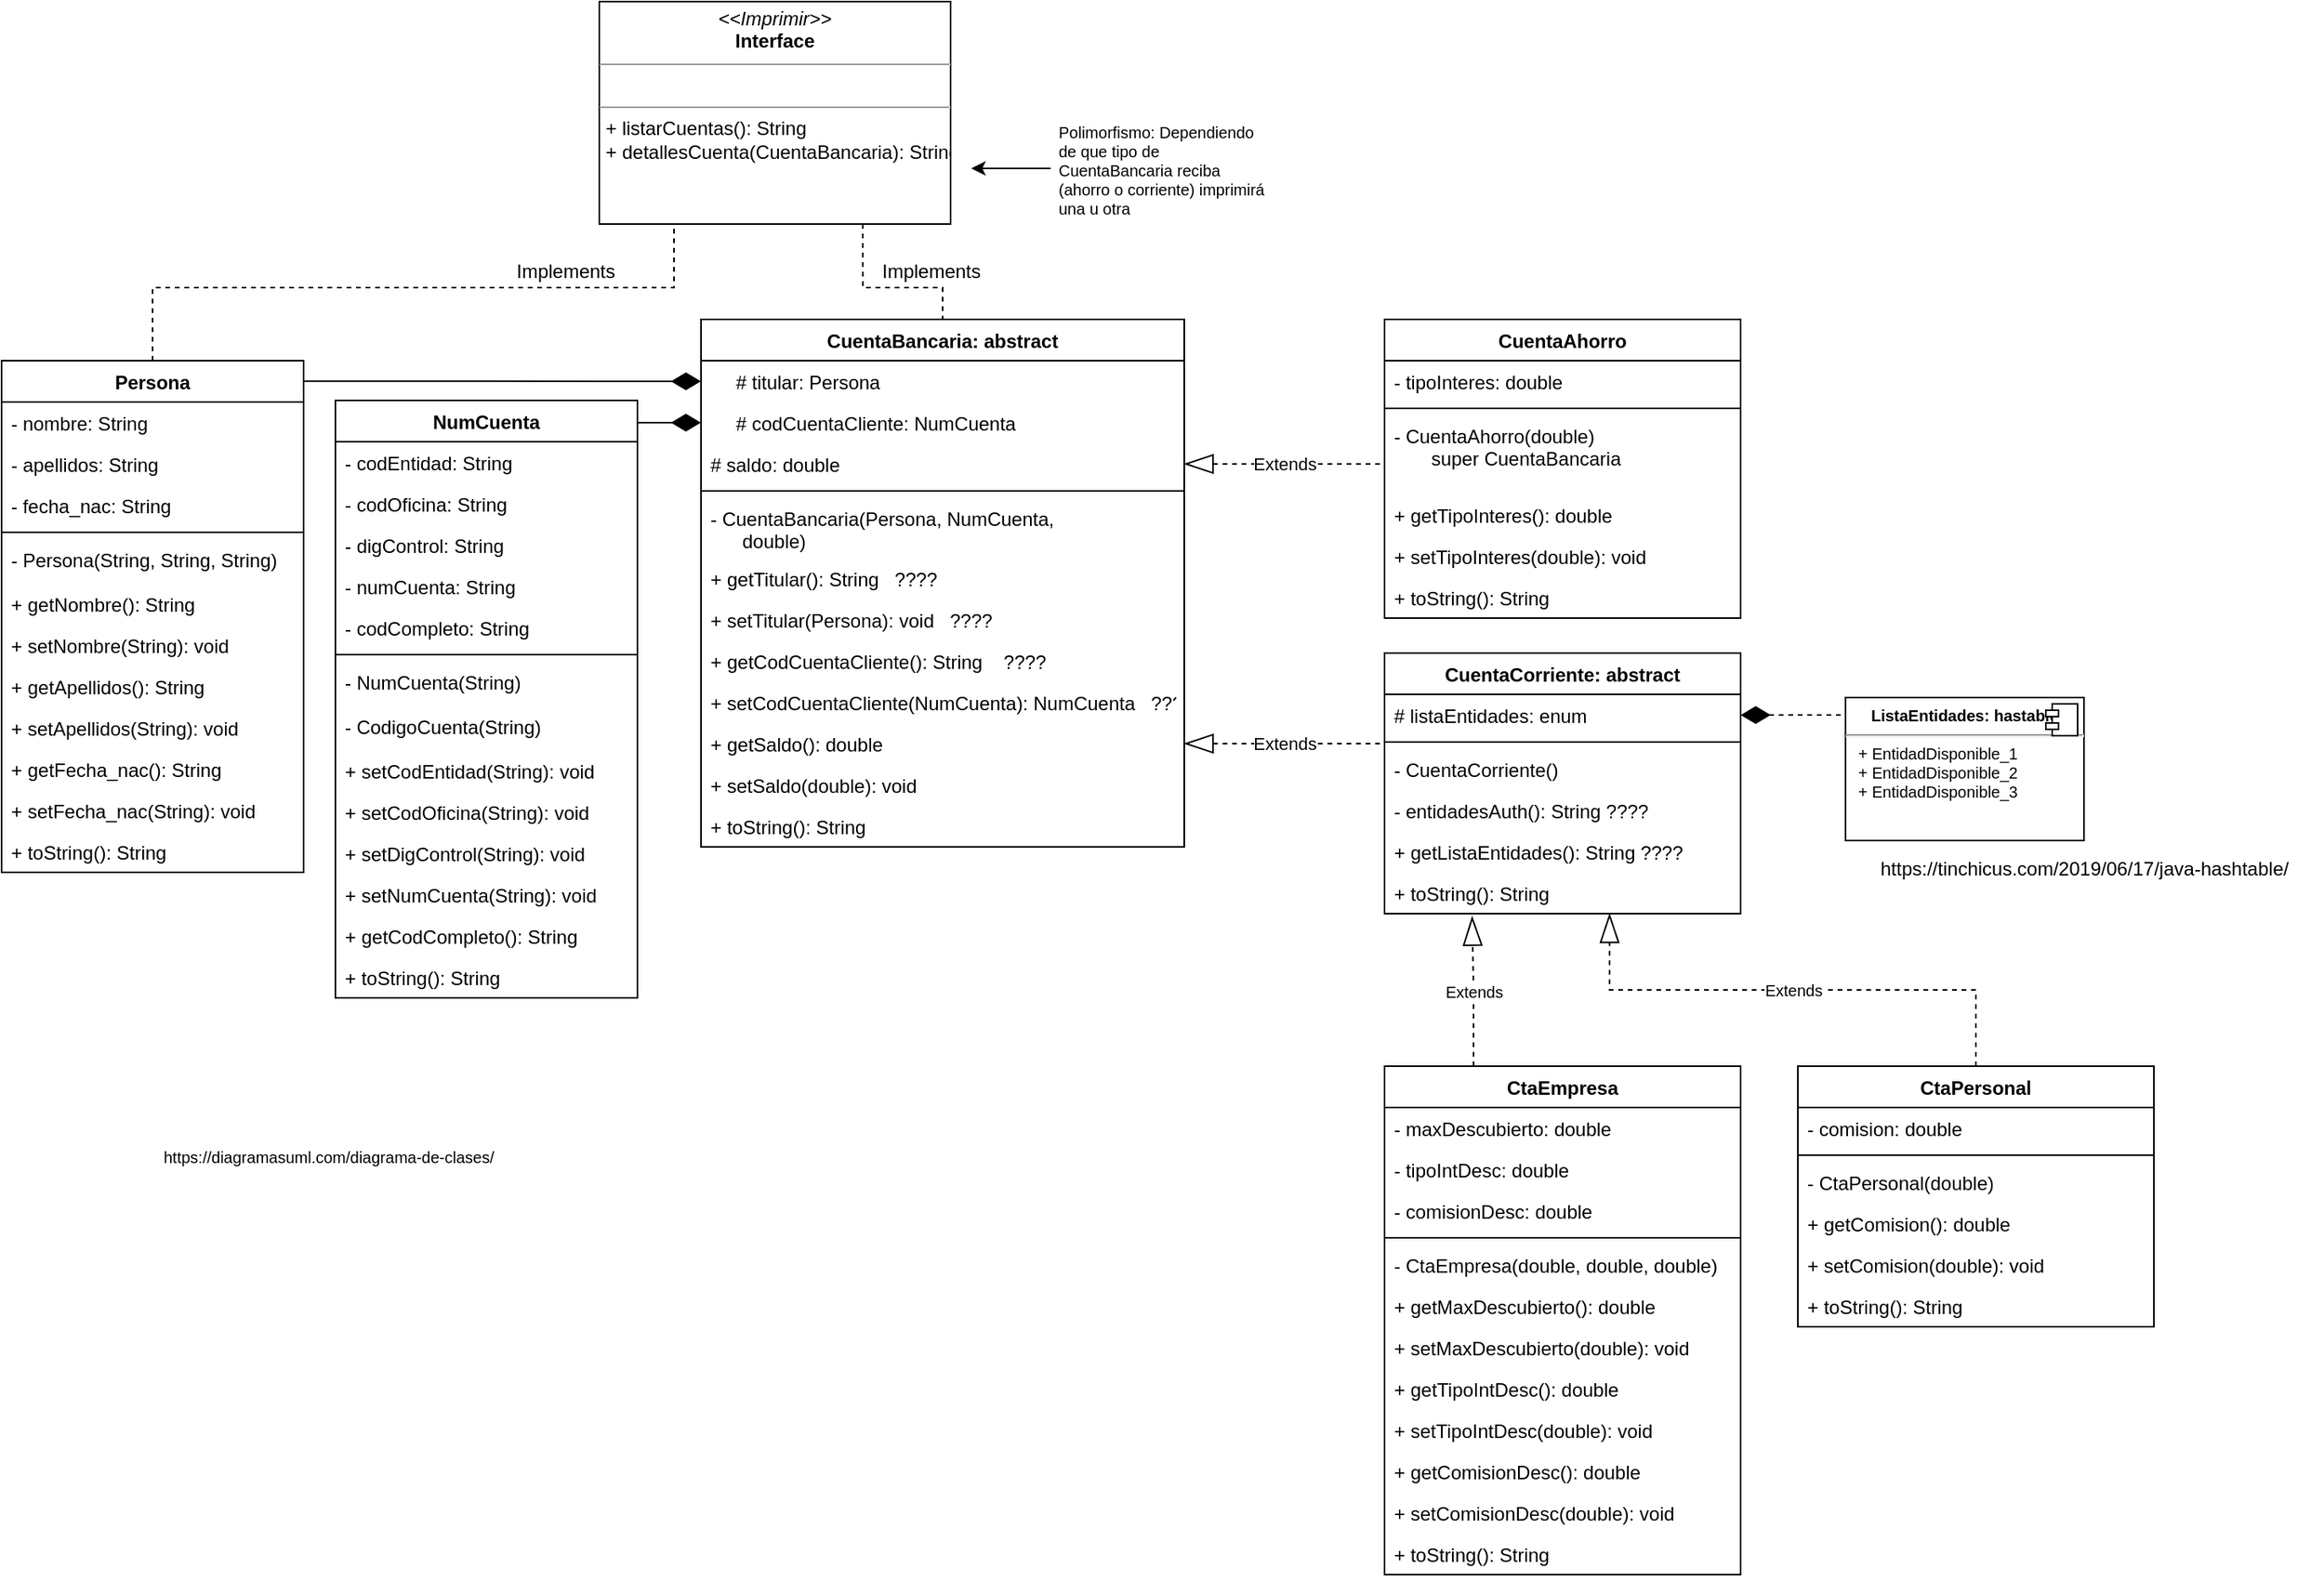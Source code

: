 <mxfile version="14.4.3" type="device"><diagram name="Page-1" id="e7e014a7-5840-1c2e-5031-d8a46d1fe8dd"><mxGraphModel dx="1673" dy="979" grid="1" gridSize="10" guides="1" tooltips="1" connect="1" arrows="1" fold="1" page="1" pageScale="1" pageWidth="1169" pageHeight="827" background="#ffffff" math="0" shadow="0"><root><mxCell id="0"/><mxCell id="1" parent="0"/><mxCell id="LSFJ8fjVTvzAKtnoxj6n-114" value="" style="edgeStyle=orthogonalEdgeStyle;orthogonalLoop=1;jettySize=auto;html=1;endArrow=diamondThin;endFill=1;endSize=16;rounded=0;exitX=0.995;exitY=0.04;exitDx=0;exitDy=0;exitPerimeter=0;" parent="1" source="LSFJ8fjVTvzAKtnoxj6n-41" target="LSFJ8fjVTvzAKtnoxj6n-102" edge="1"><mxGeometry relative="1" as="geometry"/></mxCell><mxCell id="LSFJ8fjVTvzAKtnoxj6n-211" style="edgeStyle=orthogonalEdgeStyle;orthogonalLoop=1;jettySize=auto;html=1;exitX=0.5;exitY=0;exitDx=0;exitDy=0;entryX=0.25;entryY=1;entryDx=0;entryDy=0;endArrow=none;endFill=0;endSize=10;dashed=1;rounded=0;" parent="1" source="LSFJ8fjVTvzAKtnoxj6n-41" target="LSFJ8fjVTvzAKtnoxj6n-49" edge="1"><mxGeometry relative="1" as="geometry"><Array as="points"><mxPoint x="105" y="185"/><mxPoint x="433" y="185"/><mxPoint x="433" y="145"/></Array></mxGeometry></mxCell><mxCell id="LSFJ8fjVTvzAKtnoxj6n-41" value="Persona" style="swimlane;fontStyle=1;align=center;verticalAlign=top;childLayout=stackLayout;horizontal=1;startSize=26;horizontalStack=0;resizeParent=1;resizeParentMax=0;resizeLast=0;collapsible=1;marginBottom=0;" parent="1" vertex="1"><mxGeometry x="10" y="231" width="190" height="322" as="geometry"><mxRectangle x="10" y="231" width="190" height="26" as="alternateBounds"/></mxGeometry></mxCell><mxCell id="LSFJ8fjVTvzAKtnoxj6n-42" value="- nombre: String" style="text;strokeColor=none;fillColor=none;align=left;verticalAlign=top;spacingLeft=4;spacingRight=4;overflow=hidden;rotatable=0;points=[[0,0.5],[1,0.5]];portConstraint=eastwest;" parent="LSFJ8fjVTvzAKtnoxj6n-41" vertex="1"><mxGeometry y="26" width="190" height="26" as="geometry"/></mxCell><mxCell id="LSFJ8fjVTvzAKtnoxj6n-45" value="- apellidos: String" style="text;strokeColor=none;fillColor=none;align=left;verticalAlign=top;spacingLeft=4;spacingRight=4;overflow=hidden;rotatable=0;points=[[0,0.5],[1,0.5]];portConstraint=eastwest;" parent="LSFJ8fjVTvzAKtnoxj6n-41" vertex="1"><mxGeometry y="52" width="190" height="26" as="geometry"/></mxCell><mxCell id="LSFJ8fjVTvzAKtnoxj6n-46" value="- fecha_nac: String" style="text;strokeColor=none;fillColor=none;align=left;verticalAlign=top;spacingLeft=4;spacingRight=4;overflow=hidden;rotatable=0;points=[[0,0.5],[1,0.5]];portConstraint=eastwest;" parent="LSFJ8fjVTvzAKtnoxj6n-41" vertex="1"><mxGeometry y="78" width="190" height="26" as="geometry"/></mxCell><mxCell id="LSFJ8fjVTvzAKtnoxj6n-43" value="" style="line;strokeWidth=1;fillColor=none;align=left;verticalAlign=middle;spacingTop=-1;spacingLeft=3;spacingRight=3;rotatable=0;labelPosition=right;points=[];portConstraint=eastwest;" parent="LSFJ8fjVTvzAKtnoxj6n-41" vertex="1"><mxGeometry y="104" width="190" height="8" as="geometry"/></mxCell><mxCell id="LSFJ8fjVTvzAKtnoxj6n-44" value="- Persona(String, String, String)" style="text;strokeColor=none;fillColor=none;align=left;verticalAlign=top;spacingLeft=4;spacingRight=4;overflow=hidden;rotatable=0;points=[[0,0.5],[1,0.5]];portConstraint=eastwest;" parent="LSFJ8fjVTvzAKtnoxj6n-41" vertex="1"><mxGeometry y="112" width="190" height="28" as="geometry"/></mxCell><mxCell id="LSFJ8fjVTvzAKtnoxj6n-51" value="+ getNombre(): String" style="text;strokeColor=none;fillColor=none;align=left;verticalAlign=top;spacingLeft=4;spacingRight=4;overflow=hidden;rotatable=0;points=[[0,0.5],[1,0.5]];portConstraint=eastwest;" parent="LSFJ8fjVTvzAKtnoxj6n-41" vertex="1"><mxGeometry y="140" width="190" height="26" as="geometry"/></mxCell><mxCell id="LSFJ8fjVTvzAKtnoxj6n-52" value="+ setNombre(String): void" style="text;strokeColor=none;fillColor=none;align=left;verticalAlign=top;spacingLeft=4;spacingRight=4;overflow=hidden;rotatable=0;points=[[0,0.5],[1,0.5]];portConstraint=eastwest;" parent="LSFJ8fjVTvzAKtnoxj6n-41" vertex="1"><mxGeometry y="166" width="190" height="26" as="geometry"/></mxCell><mxCell id="LSFJ8fjVTvzAKtnoxj6n-53" value="+ getApellidos(): String" style="text;strokeColor=none;fillColor=none;align=left;verticalAlign=top;spacingLeft=4;spacingRight=4;overflow=hidden;rotatable=0;points=[[0,0.5],[1,0.5]];portConstraint=eastwest;" parent="LSFJ8fjVTvzAKtnoxj6n-41" vertex="1"><mxGeometry y="192" width="190" height="26" as="geometry"/></mxCell><mxCell id="LSFJ8fjVTvzAKtnoxj6n-54" value="+ setApellidos(String): void" style="text;strokeColor=none;fillColor=none;align=left;verticalAlign=top;spacingLeft=4;spacingRight=4;overflow=hidden;rotatable=0;points=[[0,0.5],[1,0.5]];portConstraint=eastwest;" parent="LSFJ8fjVTvzAKtnoxj6n-41" vertex="1"><mxGeometry y="218" width="190" height="26" as="geometry"/></mxCell><mxCell id="LSFJ8fjVTvzAKtnoxj6n-55" value="+ getFecha_nac(): String" style="text;strokeColor=none;fillColor=none;align=left;verticalAlign=top;spacingLeft=4;spacingRight=4;overflow=hidden;rotatable=0;points=[[0,0.5],[1,0.5]];portConstraint=eastwest;" parent="LSFJ8fjVTvzAKtnoxj6n-41" vertex="1"><mxGeometry y="244" width="190" height="26" as="geometry"/></mxCell><mxCell id="LSFJ8fjVTvzAKtnoxj6n-203" value="+ setFecha_nac(String): void" style="text;strokeColor=none;fillColor=none;align=left;verticalAlign=top;spacingLeft=4;spacingRight=4;overflow=hidden;rotatable=0;points=[[0,0.5],[1,0.5]];portConstraint=eastwest;" parent="LSFJ8fjVTvzAKtnoxj6n-41" vertex="1"><mxGeometry y="270" width="190" height="26" as="geometry"/></mxCell><mxCell id="LSFJ8fjVTvzAKtnoxj6n-56" value="+ toString(): String" style="text;strokeColor=none;fillColor=none;align=left;verticalAlign=top;spacingLeft=4;spacingRight=4;overflow=hidden;rotatable=0;points=[[0,0.5],[1,0.5]];portConstraint=eastwest;" parent="LSFJ8fjVTvzAKtnoxj6n-41" vertex="1"><mxGeometry y="296" width="190" height="26" as="geometry"/></mxCell><mxCell id="LSFJ8fjVTvzAKtnoxj6n-210" value="" style="edgeStyle=orthogonalEdgeStyle;orthogonalLoop=1;jettySize=auto;html=1;endArrow=none;endFill=0;endSize=10;entryX=0.5;entryY=0;entryDx=0;entryDy=0;exitX=0.75;exitY=1;exitDx=0;exitDy=0;dashed=1;rounded=0;" parent="1" source="LSFJ8fjVTvzAKtnoxj6n-49" target="LSFJ8fjVTvzAKtnoxj6n-59" edge="1"><mxGeometry relative="1" as="geometry"><mxPoint x="610" y="195" as="targetPoint"/><Array as="points"><mxPoint x="552" y="185"/><mxPoint x="602" y="185"/></Array></mxGeometry></mxCell><mxCell id="LSFJ8fjVTvzAKtnoxj6n-49" value="&lt;p style=&quot;margin: 0px ; margin-top: 4px ; text-align: center&quot;&gt;&lt;i&gt;&amp;lt;&amp;lt;Imprimir&amp;gt;&amp;gt;&lt;/i&gt;&lt;br&gt;&lt;b&gt;Interface&lt;/b&gt;&lt;/p&gt;&lt;hr size=&quot;1&quot;&gt;&lt;p style=&quot;margin: 0px ; margin-left: 4px&quot;&gt;&lt;br&gt;&lt;/p&gt;&lt;hr size=&quot;1&quot;&gt;&lt;p style=&quot;margin: 0px ; margin-left: 4px&quot;&gt;+ listarCuentas(): String&lt;br&gt;+&amp;nbsp;&lt;span style=&quot;font-family: &amp;#34;calibri&amp;#34; , sans-serif&quot;&gt;detallesCuenta(CuentaBancaria)&lt;/span&gt;&lt;span&gt;: String&lt;/span&gt;&lt;/p&gt;" style="verticalAlign=top;align=left;overflow=fill;fontSize=12;fontFamily=Helvetica;html=1;" parent="1" vertex="1"><mxGeometry x="386" y="5" width="221" height="140" as="geometry"/></mxCell><mxCell id="LSFJ8fjVTvzAKtnoxj6n-59" value="CuentaBancaria: abstract" style="swimlane;fontStyle=1;align=center;verticalAlign=top;childLayout=stackLayout;horizontal=1;startSize=26;horizontalStack=0;resizeParent=1;resizeParentMax=0;resizeLast=0;collapsible=1;marginBottom=0;" parent="1" vertex="1"><mxGeometry x="450" y="205" width="304" height="332" as="geometry"><mxRectangle x="296" y="30" width="120" height="26" as="alternateBounds"/></mxGeometry></mxCell><mxCell id="LSFJ8fjVTvzAKtnoxj6n-102" value="# titular: Persona" style="swimlane;fontStyle=0;align=left;verticalAlign=top;childLayout=stackLayout;horizontal=1;startSize=26;horizontalStack=0;resizeParent=1;resizeParentMax=0;resizeLast=0;collapsible=1;marginBottom=0;spacingLeft=20;fillColor=none;strokeColor=none;" parent="LSFJ8fjVTvzAKtnoxj6n-59" vertex="1" collapsed="1"><mxGeometry y="26" width="304" height="26" as="geometry"><mxRectangle x="10" y="70" width="190" height="296" as="alternateBounds"/></mxGeometry></mxCell><mxCell id="LSFJ8fjVTvzAKtnoxj6n-103" value="- nombre: String" style="text;strokeColor=none;fillColor=none;align=left;verticalAlign=top;spacingLeft=4;spacingRight=4;overflow=hidden;rotatable=0;points=[[0,0.5],[1,0.5]];portConstraint=eastwest;" parent="LSFJ8fjVTvzAKtnoxj6n-102" vertex="1"><mxGeometry y="26" width="304" height="26" as="geometry"/></mxCell><mxCell id="LSFJ8fjVTvzAKtnoxj6n-104" value="- apellidos: String" style="text;strokeColor=none;fillColor=none;align=left;verticalAlign=top;spacingLeft=4;spacingRight=4;overflow=hidden;rotatable=0;points=[[0,0.5],[1,0.5]];portConstraint=eastwest;" parent="LSFJ8fjVTvzAKtnoxj6n-102" vertex="1"><mxGeometry y="52" width="304" height="26" as="geometry"/></mxCell><mxCell id="LSFJ8fjVTvzAKtnoxj6n-105" value="- fecha_nac: String" style="text;strokeColor=none;fillColor=none;align=left;verticalAlign=top;spacingLeft=4;spacingRight=4;overflow=hidden;rotatable=0;points=[[0,0.5],[1,0.5]];portConstraint=eastwest;" parent="LSFJ8fjVTvzAKtnoxj6n-102" vertex="1"><mxGeometry y="78" width="304" height="26" as="geometry"/></mxCell><mxCell id="LSFJ8fjVTvzAKtnoxj6n-106" value="" style="line;strokeWidth=1;fillColor=none;align=left;verticalAlign=middle;spacingTop=-1;spacingLeft=3;spacingRight=3;rotatable=0;labelPosition=right;points=[];portConstraint=eastwest;" parent="LSFJ8fjVTvzAKtnoxj6n-102" vertex="1"><mxGeometry y="104" width="304" height="8" as="geometry"/></mxCell><mxCell id="LSFJ8fjVTvzAKtnoxj6n-107" value="- Persona(String, String, String)" style="text;strokeColor=none;fillColor=none;align=left;verticalAlign=top;spacingLeft=4;spacingRight=4;overflow=hidden;rotatable=0;points=[[0,0.5],[1,0.5]];portConstraint=eastwest;" parent="LSFJ8fjVTvzAKtnoxj6n-102" vertex="1"><mxGeometry y="112" width="304" height="28" as="geometry"/></mxCell><mxCell id="LSFJ8fjVTvzAKtnoxj6n-108" value="+ getNombre(): String" style="text;strokeColor=none;fillColor=none;align=left;verticalAlign=top;spacingLeft=4;spacingRight=4;overflow=hidden;rotatable=0;points=[[0,0.5],[1,0.5]];portConstraint=eastwest;" parent="LSFJ8fjVTvzAKtnoxj6n-102" vertex="1"><mxGeometry y="140" width="304" height="26" as="geometry"/></mxCell><mxCell id="LSFJ8fjVTvzAKtnoxj6n-109" value="+ setNombre(String): void" style="text;strokeColor=none;fillColor=none;align=left;verticalAlign=top;spacingLeft=4;spacingRight=4;overflow=hidden;rotatable=0;points=[[0,0.5],[1,0.5]];portConstraint=eastwest;" parent="LSFJ8fjVTvzAKtnoxj6n-102" vertex="1"><mxGeometry y="166" width="304" height="26" as="geometry"/></mxCell><mxCell id="LSFJ8fjVTvzAKtnoxj6n-110" value="+ getApellidos(): String" style="text;strokeColor=none;fillColor=none;align=left;verticalAlign=top;spacingLeft=4;spacingRight=4;overflow=hidden;rotatable=0;points=[[0,0.5],[1,0.5]];portConstraint=eastwest;" parent="LSFJ8fjVTvzAKtnoxj6n-102" vertex="1"><mxGeometry y="192" width="304" height="26" as="geometry"/></mxCell><mxCell id="LSFJ8fjVTvzAKtnoxj6n-111" value="+ setApellidos(String): void" style="text;strokeColor=none;fillColor=none;align=left;verticalAlign=top;spacingLeft=4;spacingRight=4;overflow=hidden;rotatable=0;points=[[0,0.5],[1,0.5]];portConstraint=eastwest;" parent="LSFJ8fjVTvzAKtnoxj6n-102" vertex="1"><mxGeometry y="218" width="304" height="26" as="geometry"/></mxCell><mxCell id="LSFJ8fjVTvzAKtnoxj6n-112" value="+ getFecha_nac(): String" style="text;strokeColor=none;fillColor=none;align=left;verticalAlign=top;spacingLeft=4;spacingRight=4;overflow=hidden;rotatable=0;points=[[0,0.5],[1,0.5]];portConstraint=eastwest;" parent="LSFJ8fjVTvzAKtnoxj6n-102" vertex="1"><mxGeometry y="244" width="304" height="26" as="geometry"/></mxCell><mxCell id="LSFJ8fjVTvzAKtnoxj6n-113" value="+ setFecha_nac(String): void" style="text;strokeColor=none;fillColor=none;align=left;verticalAlign=top;spacingLeft=4;spacingRight=4;overflow=hidden;rotatable=0;points=[[0,0.5],[1,0.5]];portConstraint=eastwest;" parent="LSFJ8fjVTvzAKtnoxj6n-102" vertex="1"><mxGeometry y="270" width="304" height="26" as="geometry"/></mxCell><mxCell id="LSFJ8fjVTvzAKtnoxj6n-87" value="# codCuentaCliente: NumCuenta" style="swimlane;fontStyle=0;align=left;verticalAlign=top;childLayout=stackLayout;horizontal=1;startSize=26;horizontalStack=0;resizeParent=1;resizeParentMax=0;resizeLast=0;collapsible=1;marginBottom=0;spacingLeft=20;fillColor=none;strokeColor=none;" parent="LSFJ8fjVTvzAKtnoxj6n-59" vertex="1" collapsed="1"><mxGeometry y="52" width="304" height="26" as="geometry"><mxRectangle y="52" width="304" height="350" as="alternateBounds"/></mxGeometry></mxCell><mxCell id="LSFJ8fjVTvzAKtnoxj6n-88" value="- codEntidad: String" style="text;strokeColor=none;fillColor=none;align=left;verticalAlign=top;spacingLeft=4;spacingRight=4;overflow=hidden;rotatable=0;points=[[0,0.5],[1,0.5]];portConstraint=eastwest;" parent="LSFJ8fjVTvzAKtnoxj6n-87" vertex="1"><mxGeometry y="26" width="304" height="26" as="geometry"/></mxCell><mxCell id="LSFJ8fjVTvzAKtnoxj6n-89" value="- codOficina: String" style="text;strokeColor=none;fillColor=none;align=left;verticalAlign=top;spacingLeft=4;spacingRight=4;overflow=hidden;rotatable=0;points=[[0,0.5],[1,0.5]];portConstraint=eastwest;" parent="LSFJ8fjVTvzAKtnoxj6n-87" vertex="1"><mxGeometry y="52" width="304" height="26" as="geometry"/></mxCell><mxCell id="LSFJ8fjVTvzAKtnoxj6n-90" value="- digControl: String" style="text;strokeColor=none;fillColor=none;align=left;verticalAlign=top;spacingLeft=4;spacingRight=4;overflow=hidden;rotatable=0;points=[[0,0.5],[1,0.5]];portConstraint=eastwest;" parent="LSFJ8fjVTvzAKtnoxj6n-87" vertex="1"><mxGeometry y="78" width="304" height="26" as="geometry"/></mxCell><mxCell id="LSFJ8fjVTvzAKtnoxj6n-91" value="- numCuenta: String" style="text;strokeColor=none;fillColor=none;align=left;verticalAlign=top;spacingLeft=4;spacingRight=4;overflow=hidden;rotatable=0;points=[[0,0.5],[1,0.5]];portConstraint=eastwest;" parent="LSFJ8fjVTvzAKtnoxj6n-87" vertex="1"><mxGeometry y="104" width="304" height="26" as="geometry"/></mxCell><mxCell id="LSFJ8fjVTvzAKtnoxj6n-92" value="- codCompleto: String" style="text;strokeColor=none;fillColor=none;align=left;verticalAlign=top;spacingLeft=4;spacingRight=4;overflow=hidden;rotatable=0;points=[[0,0.5],[1,0.5]];portConstraint=eastwest;" parent="LSFJ8fjVTvzAKtnoxj6n-87" vertex="1"><mxGeometry y="130" width="304" height="26" as="geometry"/></mxCell><mxCell id="LSFJ8fjVTvzAKtnoxj6n-93" value="" style="line;strokeWidth=1;fillColor=none;align=left;verticalAlign=middle;spacingTop=-1;spacingLeft=3;spacingRight=3;rotatable=0;labelPosition=right;points=[];portConstraint=eastwest;" parent="LSFJ8fjVTvzAKtnoxj6n-87" vertex="1"><mxGeometry y="156" width="304" height="8" as="geometry"/></mxCell><mxCell id="LSFJ8fjVTvzAKtnoxj6n-94" value="- NumCuenta(String)" style="text;strokeColor=none;fillColor=none;align=left;verticalAlign=top;spacingLeft=4;spacingRight=4;overflow=hidden;rotatable=0;points=[[0,0.5],[1,0.5]];portConstraint=eastwest;fontStyle=0;" parent="LSFJ8fjVTvzAKtnoxj6n-87" vertex="1"><mxGeometry y="164" width="304" height="28" as="geometry"/></mxCell><mxCell id="LSFJ8fjVTvzAKtnoxj6n-95" value="- CodigoCuenta(String)" style="text;strokeColor=none;fillColor=none;align=left;verticalAlign=top;spacingLeft=4;spacingRight=4;overflow=hidden;rotatable=0;points=[[0,0.5],[1,0.5]];portConstraint=eastwest;fontStyle=0;" parent="LSFJ8fjVTvzAKtnoxj6n-87" vertex="1"><mxGeometry y="192" width="304" height="28" as="geometry"/></mxCell><mxCell id="LSFJ8fjVTvzAKtnoxj6n-96" value="+ setCodEntidad(String): void" style="text;strokeColor=none;fillColor=none;align=left;verticalAlign=top;spacingLeft=4;spacingRight=4;overflow=hidden;rotatable=0;points=[[0,0.5],[1,0.5]];portConstraint=eastwest;" parent="LSFJ8fjVTvzAKtnoxj6n-87" vertex="1"><mxGeometry y="220" width="304" height="26" as="geometry"/></mxCell><mxCell id="LSFJ8fjVTvzAKtnoxj6n-97" value="+ setCodOficina(String): void" style="text;strokeColor=none;fillColor=none;align=left;verticalAlign=top;spacingLeft=4;spacingRight=4;overflow=hidden;rotatable=0;points=[[0,0.5],[1,0.5]];portConstraint=eastwest;" parent="LSFJ8fjVTvzAKtnoxj6n-87" vertex="1"><mxGeometry y="246" width="304" height="26" as="geometry"/></mxCell><mxCell id="LSFJ8fjVTvzAKtnoxj6n-98" value="+ setDigControl(String): void" style="text;strokeColor=none;fillColor=none;align=left;verticalAlign=top;spacingLeft=4;spacingRight=4;overflow=hidden;rotatable=0;points=[[0,0.5],[1,0.5]];portConstraint=eastwest;" parent="LSFJ8fjVTvzAKtnoxj6n-87" vertex="1"><mxGeometry y="272" width="304" height="26" as="geometry"/></mxCell><mxCell id="LSFJ8fjVTvzAKtnoxj6n-99" value="+ setNumCuenta(String): void" style="text;strokeColor=none;fillColor=none;align=left;verticalAlign=top;spacingLeft=4;spacingRight=4;overflow=hidden;rotatable=0;points=[[0,0.5],[1,0.5]];portConstraint=eastwest;" parent="LSFJ8fjVTvzAKtnoxj6n-87" vertex="1"><mxGeometry y="298" width="304" height="26" as="geometry"/></mxCell><mxCell id="LSFJ8fjVTvzAKtnoxj6n-100" value="+ getcodCompleto(): String" style="text;strokeColor=none;fillColor=none;align=left;verticalAlign=top;spacingLeft=4;spacingRight=4;overflow=hidden;rotatable=0;points=[[0,0.5],[1,0.5]];portConstraint=eastwest;" parent="LSFJ8fjVTvzAKtnoxj6n-87" vertex="1"><mxGeometry y="324" width="304" height="26" as="geometry"/></mxCell><mxCell id="LSFJ8fjVTvzAKtnoxj6n-64" value="# saldo: double" style="text;strokeColor=none;fillColor=none;align=left;verticalAlign=top;spacingLeft=4;spacingRight=4;overflow=hidden;rotatable=0;points=[[0,0.5],[1,0.5]];portConstraint=eastwest;" parent="LSFJ8fjVTvzAKtnoxj6n-59" vertex="1"><mxGeometry y="78" width="304" height="26" as="geometry"/></mxCell><mxCell id="LSFJ8fjVTvzAKtnoxj6n-61" value="" style="line;strokeWidth=1;fillColor=none;align=left;verticalAlign=middle;spacingTop=-1;spacingLeft=3;spacingRight=3;rotatable=0;labelPosition=right;points=[];portConstraint=eastwest;" parent="LSFJ8fjVTvzAKtnoxj6n-59" vertex="1"><mxGeometry y="104" width="304" height="8" as="geometry"/></mxCell><mxCell id="LSFJ8fjVTvzAKtnoxj6n-62" value="- CuentaBancaria(Persona, NumCuenta,&#10;      double)" style="text;strokeColor=none;fillColor=none;align=left;verticalAlign=top;spacingLeft=4;spacingRight=4;overflow=hidden;rotatable=0;points=[[0,0.5],[1,0.5]];portConstraint=eastwest;" parent="LSFJ8fjVTvzAKtnoxj6n-59" vertex="1"><mxGeometry y="112" width="304" height="38" as="geometry"/></mxCell><mxCell id="LSFJ8fjVTvzAKtnoxj6n-66" value="+ getTitular(): String   ????" style="text;strokeColor=none;fillColor=none;align=left;verticalAlign=top;spacingLeft=4;spacingRight=4;overflow=hidden;rotatable=0;points=[[0,0.5],[1,0.5]];portConstraint=eastwest;" parent="LSFJ8fjVTvzAKtnoxj6n-59" vertex="1"><mxGeometry y="150" width="304" height="26" as="geometry"/></mxCell><mxCell id="LSFJ8fjVTvzAKtnoxj6n-67" value="+ setTitular(Persona): void   ????" style="text;strokeColor=none;fillColor=none;align=left;verticalAlign=top;spacingLeft=4;spacingRight=4;overflow=hidden;rotatable=0;points=[[0,0.5],[1,0.5]];portConstraint=eastwest;" parent="LSFJ8fjVTvzAKtnoxj6n-59" vertex="1"><mxGeometry y="176" width="304" height="26" as="geometry"/></mxCell><mxCell id="LSFJ8fjVTvzAKtnoxj6n-200" value="+ getCodCuentaCliente(): String    ????" style="text;strokeColor=none;fillColor=none;align=left;verticalAlign=top;spacingLeft=4;spacingRight=4;overflow=hidden;rotatable=0;points=[[0,0.5],[1,0.5]];portConstraint=eastwest;" parent="LSFJ8fjVTvzAKtnoxj6n-59" vertex="1"><mxGeometry y="202" width="304" height="26" as="geometry"/></mxCell><mxCell id="LSFJ8fjVTvzAKtnoxj6n-68" value="+ setCodCuentaCliente(NumCuenta): NumCuenta   ????" style="text;strokeColor=none;fillColor=none;align=left;verticalAlign=top;spacingLeft=4;spacingRight=4;overflow=hidden;rotatable=0;points=[[0,0.5],[1,0.5]];portConstraint=eastwest;" parent="LSFJ8fjVTvzAKtnoxj6n-59" vertex="1"><mxGeometry y="228" width="304" height="26" as="geometry"/></mxCell><mxCell id="LSFJ8fjVTvzAKtnoxj6n-215" value="+ getSaldo(): double" style="text;strokeColor=none;fillColor=none;align=left;verticalAlign=top;spacingLeft=4;spacingRight=4;overflow=hidden;rotatable=0;points=[[0,0.5],[1,0.5]];portConstraint=eastwest;" parent="LSFJ8fjVTvzAKtnoxj6n-59" vertex="1"><mxGeometry y="254" width="304" height="26" as="geometry"/></mxCell><mxCell id="LSFJ8fjVTvzAKtnoxj6n-216" value="+ setSaldo(double): void" style="text;strokeColor=none;fillColor=none;align=left;verticalAlign=top;spacingLeft=4;spacingRight=4;overflow=hidden;rotatable=0;points=[[0,0.5],[1,0.5]];portConstraint=eastwest;" parent="LSFJ8fjVTvzAKtnoxj6n-59" vertex="1"><mxGeometry y="280" width="304" height="26" as="geometry"/></mxCell><mxCell id="LSFJ8fjVTvzAKtnoxj6n-205" value="+ toString(): String" style="text;strokeColor=none;fillColor=none;align=left;verticalAlign=top;spacingLeft=4;spacingRight=4;overflow=hidden;rotatable=0;points=[[0,0.5],[1,0.5]];portConstraint=eastwest;" parent="LSFJ8fjVTvzAKtnoxj6n-59" vertex="1"><mxGeometry y="306" width="304" height="26" as="geometry"/></mxCell><mxCell id="LSFJ8fjVTvzAKtnoxj6n-101" value="" style="edgeStyle=orthogonalEdgeStyle;orthogonalLoop=1;jettySize=auto;html=1;endArrow=diamondThin;endFill=1;endSize=16;rounded=0;exitX=1;exitY=0.5;exitDx=0;exitDy=0;" parent="1" source="LSFJ8fjVTvzAKtnoxj6n-70" target="LSFJ8fjVTvzAKtnoxj6n-87" edge="1"><mxGeometry relative="1" as="geometry"><Array as="points"><mxPoint x="410" y="270"/></Array></mxGeometry></mxCell><mxCell id="LSFJ8fjVTvzAKtnoxj6n-70" value="NumCuenta" style="swimlane;fontStyle=1;align=center;verticalAlign=top;childLayout=stackLayout;horizontal=1;startSize=26;horizontalStack=0;resizeParent=1;resizeParentMax=0;resizeLast=0;collapsible=1;marginBottom=0;" parent="1" vertex="1"><mxGeometry x="220" y="256" width="190" height="376" as="geometry"><mxRectangle x="220" y="256" width="190" height="26" as="alternateBounds"/></mxGeometry></mxCell><mxCell id="LSFJ8fjVTvzAKtnoxj6n-71" value="- codEntidad: String" style="text;strokeColor=none;fillColor=none;align=left;verticalAlign=top;spacingLeft=4;spacingRight=4;overflow=hidden;rotatable=0;points=[[0,0.5],[1,0.5]];portConstraint=eastwest;" parent="LSFJ8fjVTvzAKtnoxj6n-70" vertex="1"><mxGeometry y="26" width="190" height="26" as="geometry"/></mxCell><mxCell id="LSFJ8fjVTvzAKtnoxj6n-72" value="- codOficina: String" style="text;strokeColor=none;fillColor=none;align=left;verticalAlign=top;spacingLeft=4;spacingRight=4;overflow=hidden;rotatable=0;points=[[0,0.5],[1,0.5]];portConstraint=eastwest;" parent="LSFJ8fjVTvzAKtnoxj6n-70" vertex="1"><mxGeometry y="52" width="190" height="26" as="geometry"/></mxCell><mxCell id="LSFJ8fjVTvzAKtnoxj6n-73" value="- digControl: String" style="text;strokeColor=none;fillColor=none;align=left;verticalAlign=top;spacingLeft=4;spacingRight=4;overflow=hidden;rotatable=0;points=[[0,0.5],[1,0.5]];portConstraint=eastwest;" parent="LSFJ8fjVTvzAKtnoxj6n-70" vertex="1"><mxGeometry y="78" width="190" height="26" as="geometry"/></mxCell><mxCell id="LSFJ8fjVTvzAKtnoxj6n-82" value="- numCuenta: String" style="text;strokeColor=none;fillColor=none;align=left;verticalAlign=top;spacingLeft=4;spacingRight=4;overflow=hidden;rotatable=0;points=[[0,0.5],[1,0.5]];portConstraint=eastwest;" parent="LSFJ8fjVTvzAKtnoxj6n-70" vertex="1"><mxGeometry y="104" width="190" height="26" as="geometry"/></mxCell><mxCell id="LSFJ8fjVTvzAKtnoxj6n-83" value="- codCompleto: String" style="text;strokeColor=none;fillColor=none;align=left;verticalAlign=top;spacingLeft=4;spacingRight=4;overflow=hidden;rotatable=0;points=[[0,0.5],[1,0.5]];portConstraint=eastwest;" parent="LSFJ8fjVTvzAKtnoxj6n-70" vertex="1"><mxGeometry y="130" width="190" height="26" as="geometry"/></mxCell><mxCell id="LSFJ8fjVTvzAKtnoxj6n-74" value="" style="line;strokeWidth=1;fillColor=none;align=left;verticalAlign=middle;spacingTop=-1;spacingLeft=3;spacingRight=3;rotatable=0;labelPosition=right;points=[];portConstraint=eastwest;" parent="LSFJ8fjVTvzAKtnoxj6n-70" vertex="1"><mxGeometry y="156" width="190" height="8" as="geometry"/></mxCell><mxCell id="LSFJ8fjVTvzAKtnoxj6n-75" value="- NumCuenta(String)" style="text;strokeColor=none;fillColor=none;align=left;verticalAlign=top;spacingLeft=4;spacingRight=4;overflow=hidden;rotatable=0;points=[[0,0.5],[1,0.5]];portConstraint=eastwest;fontStyle=0;" parent="LSFJ8fjVTvzAKtnoxj6n-70" vertex="1"><mxGeometry y="164" width="190" height="28" as="geometry"/></mxCell><mxCell id="LSFJ8fjVTvzAKtnoxj6n-84" value="- CodigoCuenta(String)" style="text;strokeColor=none;fillColor=none;align=left;verticalAlign=top;spacingLeft=4;spacingRight=4;overflow=hidden;rotatable=0;points=[[0,0.5],[1,0.5]];portConstraint=eastwest;fontStyle=0;" parent="LSFJ8fjVTvzAKtnoxj6n-70" vertex="1"><mxGeometry y="192" width="190" height="28" as="geometry"/></mxCell><mxCell id="LSFJ8fjVTvzAKtnoxj6n-77" value="+ setCodEntidad(String): void" style="text;strokeColor=none;fillColor=none;align=left;verticalAlign=top;spacingLeft=4;spacingRight=4;overflow=hidden;rotatable=0;points=[[0,0.5],[1,0.5]];portConstraint=eastwest;" parent="LSFJ8fjVTvzAKtnoxj6n-70" vertex="1"><mxGeometry y="220" width="190" height="26" as="geometry"/></mxCell><mxCell id="LSFJ8fjVTvzAKtnoxj6n-79" value="+ setCodOficina(String): void" style="text;strokeColor=none;fillColor=none;align=left;verticalAlign=top;spacingLeft=4;spacingRight=4;overflow=hidden;rotatable=0;points=[[0,0.5],[1,0.5]];portConstraint=eastwest;" parent="LSFJ8fjVTvzAKtnoxj6n-70" vertex="1"><mxGeometry y="246" width="190" height="26" as="geometry"/></mxCell><mxCell id="LSFJ8fjVTvzAKtnoxj6n-81" value="+ setDigControl(String): void" style="text;strokeColor=none;fillColor=none;align=left;verticalAlign=top;spacingLeft=4;spacingRight=4;overflow=hidden;rotatable=0;points=[[0,0.5],[1,0.5]];portConstraint=eastwest;" parent="LSFJ8fjVTvzAKtnoxj6n-70" vertex="1"><mxGeometry y="272" width="190" height="26" as="geometry"/></mxCell><mxCell id="LSFJ8fjVTvzAKtnoxj6n-85" value="+ setNumCuenta(String): void" style="text;strokeColor=none;fillColor=none;align=left;verticalAlign=top;spacingLeft=4;spacingRight=4;overflow=hidden;rotatable=0;points=[[0,0.5],[1,0.5]];portConstraint=eastwest;" parent="LSFJ8fjVTvzAKtnoxj6n-70" vertex="1"><mxGeometry y="298" width="190" height="26" as="geometry"/></mxCell><mxCell id="LSFJ8fjVTvzAKtnoxj6n-204" value="+ getCodCompleto(): String" style="text;strokeColor=none;fillColor=none;align=left;verticalAlign=top;spacingLeft=4;spacingRight=4;overflow=hidden;rotatable=0;points=[[0,0.5],[1,0.5]];portConstraint=eastwest;" parent="LSFJ8fjVTvzAKtnoxj6n-70" vertex="1"><mxGeometry y="324" width="190" height="26" as="geometry"/></mxCell><mxCell id="LSFJ8fjVTvzAKtnoxj6n-86" value="+ toString(): String" style="text;strokeColor=none;fillColor=none;align=left;verticalAlign=top;spacingLeft=4;spacingRight=4;overflow=hidden;rotatable=0;points=[[0,0.5],[1,0.5]];portConstraint=eastwest;" parent="LSFJ8fjVTvzAKtnoxj6n-70" vertex="1"><mxGeometry y="350" width="190" height="26" as="geometry"/></mxCell><mxCell id="LSFJ8fjVTvzAKtnoxj6n-130" value="CuentaCorriente: abstract" style="swimlane;fontStyle=1;align=center;verticalAlign=top;childLayout=stackLayout;horizontal=1;startSize=26;horizontalStack=0;resizeParent=1;resizeParentMax=0;resizeLast=0;collapsible=1;marginBottom=0;" parent="1" vertex="1"><mxGeometry x="880" y="415" width="224" height="164" as="geometry"><mxRectangle x="296" y="30" width="120" height="26" as="alternateBounds"/></mxGeometry></mxCell><mxCell id="LSFJ8fjVTvzAKtnoxj6n-157" value="# listaEntidades: enum" style="text;strokeColor=none;fillColor=none;align=left;verticalAlign=top;spacingLeft=4;spacingRight=4;overflow=hidden;rotatable=0;points=[[0,0.5],[1,0.5]];portConstraint=eastwest;" parent="LSFJ8fjVTvzAKtnoxj6n-130" vertex="1"><mxGeometry y="26" width="224" height="26" as="geometry"/></mxCell><mxCell id="LSFJ8fjVTvzAKtnoxj6n-159" value="" style="line;strokeWidth=1;fillColor=none;align=left;verticalAlign=middle;spacingTop=-1;spacingLeft=3;spacingRight=3;rotatable=0;labelPosition=right;points=[];portConstraint=eastwest;" parent="LSFJ8fjVTvzAKtnoxj6n-130" vertex="1"><mxGeometry y="52" width="224" height="8" as="geometry"/></mxCell><mxCell id="LSFJ8fjVTvzAKtnoxj6n-160" value="- CuentaCorriente()" style="text;strokeColor=none;fillColor=none;align=left;verticalAlign=top;spacingLeft=4;spacingRight=4;overflow=hidden;rotatable=0;points=[[0,0.5],[1,0.5]];portConstraint=eastwest;" parent="LSFJ8fjVTvzAKtnoxj6n-130" vertex="1"><mxGeometry y="60" width="224" height="26" as="geometry"/></mxCell><mxCell id="5mXOfK6ntlxuflU6w2wo-58" value="- entidadesAuth(): String ????" style="text;strokeColor=none;fillColor=none;align=left;verticalAlign=top;spacingLeft=4;spacingRight=4;overflow=hidden;rotatable=0;points=[[0,0.5],[1,0.5]];portConstraint=eastwest;fontSize=12;" vertex="1" parent="LSFJ8fjVTvzAKtnoxj6n-130"><mxGeometry y="86" width="224" height="26" as="geometry"/></mxCell><mxCell id="5mXOfK6ntlxuflU6w2wo-49" value="+ getListaEntidades(): String ????" style="text;strokeColor=none;fillColor=none;align=left;verticalAlign=top;spacingLeft=4;spacingRight=4;overflow=hidden;rotatable=0;points=[[0,0.5],[1,0.5]];portConstraint=eastwest;" vertex="1" parent="LSFJ8fjVTvzAKtnoxj6n-130"><mxGeometry y="112" width="224" height="26" as="geometry"/></mxCell><mxCell id="LSFJ8fjVTvzAKtnoxj6n-161" value="+ toString(): String" style="text;strokeColor=none;fillColor=none;align=left;verticalAlign=top;spacingLeft=4;spacingRight=4;overflow=hidden;rotatable=0;points=[[0,0.5],[1,0.5]];portConstraint=eastwest;" parent="LSFJ8fjVTvzAKtnoxj6n-130" vertex="1"><mxGeometry y="138" width="224" height="26" as="geometry"/></mxCell><mxCell id="LSFJ8fjVTvzAKtnoxj6n-165" value="CuentaAhorro" style="swimlane;fontStyle=1;align=center;verticalAlign=top;childLayout=stackLayout;horizontal=1;startSize=26;horizontalStack=0;resizeParent=1;resizeParentMax=0;resizeLast=0;collapsible=1;marginBottom=0;" parent="1" vertex="1"><mxGeometry x="880" y="205" width="224" height="188" as="geometry"><mxRectangle x="296" y="30" width="120" height="26" as="alternateBounds"/></mxGeometry></mxCell><mxCell id="LSFJ8fjVTvzAKtnoxj6n-192" value="- tipoInteres: double" style="text;strokeColor=none;fillColor=none;align=left;verticalAlign=top;spacingLeft=4;spacingRight=4;overflow=hidden;rotatable=0;points=[[0,0.5],[1,0.5]];portConstraint=eastwest;" parent="LSFJ8fjVTvzAKtnoxj6n-165" vertex="1"><mxGeometry y="26" width="224" height="26" as="geometry"/></mxCell><mxCell id="LSFJ8fjVTvzAKtnoxj6n-194" value="" style="line;strokeWidth=1;fillColor=none;align=left;verticalAlign=middle;spacingTop=-1;spacingLeft=3;spacingRight=3;rotatable=0;labelPosition=right;points=[];portConstraint=eastwest;" parent="LSFJ8fjVTvzAKtnoxj6n-165" vertex="1"><mxGeometry y="52" width="224" height="8" as="geometry"/></mxCell><mxCell id="LSFJ8fjVTvzAKtnoxj6n-195" value="- CuentaAhorro(double)&#10;       super CuentaBancaria" style="text;strokeColor=none;fillColor=none;align=left;verticalAlign=top;spacingLeft=4;spacingRight=4;overflow=hidden;rotatable=0;points=[[0,0.5],[1,0.5]];portConstraint=eastwest;" parent="LSFJ8fjVTvzAKtnoxj6n-165" vertex="1"><mxGeometry y="60" width="224" height="50" as="geometry"/></mxCell><mxCell id="LSFJ8fjVTvzAKtnoxj6n-202" value="+ getTipoInteres(): double" style="text;strokeColor=none;fillColor=none;align=left;verticalAlign=top;spacingLeft=4;spacingRight=4;overflow=hidden;rotatable=0;points=[[0,0.5],[1,0.5]];portConstraint=eastwest;" parent="LSFJ8fjVTvzAKtnoxj6n-165" vertex="1"><mxGeometry y="110" width="224" height="26" as="geometry"/></mxCell><mxCell id="LSFJ8fjVTvzAKtnoxj6n-196" value="+ setTipoInteres(double): void" style="text;strokeColor=none;fillColor=none;align=left;verticalAlign=top;spacingLeft=4;spacingRight=4;overflow=hidden;rotatable=0;points=[[0,0.5],[1,0.5]];portConstraint=eastwest;" parent="LSFJ8fjVTvzAKtnoxj6n-165" vertex="1"><mxGeometry y="136" width="224" height="26" as="geometry"/></mxCell><mxCell id="5mXOfK6ntlxuflU6w2wo-50" value="+ toString(): String" style="text;strokeColor=none;fillColor=none;align=left;verticalAlign=top;spacingLeft=4;spacingRight=4;overflow=hidden;rotatable=0;points=[[0,0.5],[1,0.5]];portConstraint=eastwest;" vertex="1" parent="LSFJ8fjVTvzAKtnoxj6n-165"><mxGeometry y="162" width="224" height="26" as="geometry"/></mxCell><mxCell id="LSFJ8fjVTvzAKtnoxj6n-212" value="Implements" style="text;html=1;strokeColor=none;fillColor=none;align=center;verticalAlign=middle;whiteSpace=wrap;" parent="1" vertex="1"><mxGeometry x="330" y="165" width="70" height="20" as="geometry"/></mxCell><mxCell id="LSFJ8fjVTvzAKtnoxj6n-213" value="Implements" style="text;html=1;strokeColor=none;fillColor=none;align=center;verticalAlign=middle;whiteSpace=wrap;" parent="1" vertex="1"><mxGeometry x="560" y="165" width="70" height="20" as="geometry"/></mxCell><mxCell id="LSFJ8fjVTvzAKtnoxj6n-217" value="Extends" style="endArrow=none;endSize=16;endFill=0;html=1;strokeColor=#000000;strokeWidth=1;fontColor=#000000;rounded=0;edgeStyle=elbowEdgeStyle;elbow=vertical;exitX=1;exitY=0.5;exitDx=0;exitDy=0;startArrow=blockThin;startFill=0;startSize=16;dashed=1;" parent="1" source="LSFJ8fjVTvzAKtnoxj6n-215" edge="1"><mxGeometry width="160" relative="1" as="geometry"><mxPoint x="650" y="555" as="sourcePoint"/><mxPoint x="880" y="472" as="targetPoint"/><Array as="points"><mxPoint x="850" y="472"/><mxPoint x="820" y="455"/><mxPoint x="840" y="443"/><mxPoint x="710" y="595"/></Array></mxGeometry></mxCell><mxCell id="LSFJ8fjVTvzAKtnoxj6n-218" value="Extends" style="endArrow=none;endSize=16;endFill=0;html=1;strokeColor=#000000;strokeWidth=1;fontColor=#000000;rounded=0;edgeStyle=elbowEdgeStyle;elbow=vertical;exitX=1;exitY=0.5;exitDx=0;exitDy=0;startArrow=blockThin;startFill=0;startSize=16;dashed=1;" parent="1" source="LSFJ8fjVTvzAKtnoxj6n-64" edge="1"><mxGeometry width="160" relative="1" as="geometry"><mxPoint x="609.996" y="549.496" as="sourcePoint"/><mxPoint x="880" y="296" as="targetPoint"/><Array as="points"><mxPoint x="860" y="296"/><mxPoint x="840" y="290"/></Array></mxGeometry></mxCell><mxCell id="5mXOfK6ntlxuflU6w2wo-3" value="" style="endArrow=classic;html=1;exitX=0;exitY=0.5;exitDx=0;exitDy=0;" edge="1" parent="1"><mxGeometry width="50" height="50" relative="1" as="geometry"><mxPoint x="670" y="110" as="sourcePoint"/><mxPoint x="620" y="110" as="targetPoint"/></mxGeometry></mxCell><mxCell id="5mXOfK6ntlxuflU6w2wo-4" value="&lt;h1 style=&quot;font-size: 10px&quot;&gt;&lt;span style=&quot;font-size: 10px ; font-weight: normal&quot;&gt;Polimorfismo: Dependiendo de que tipo de CuentaBancaria reciba (ahorro o corriente) imprimirá una u otra&lt;/span&gt;&lt;br style=&quot;font-size: 10px&quot;&gt;&lt;/h1&gt;" style="text;html=1;strokeColor=none;fillColor=none;spacing=5;spacingTop=-20;whiteSpace=wrap;overflow=hidden;rounded=0;fontSize=10;" vertex="1" parent="1"><mxGeometry x="670" y="85" width="140" height="60" as="geometry"/></mxCell><mxCell id="5mXOfK6ntlxuflU6w2wo-5" value="CtaPersonal" style="swimlane;fontStyle=1;align=center;verticalAlign=top;childLayout=stackLayout;horizontal=1;startSize=26;horizontalStack=0;resizeParent=1;resizeParentMax=0;resizeLast=0;collapsible=1;marginBottom=0;" vertex="1" parent="1"><mxGeometry x="1140" y="675" width="224" height="164" as="geometry"><mxRectangle x="296" y="30" width="120" height="26" as="alternateBounds"/></mxGeometry></mxCell><mxCell id="5mXOfK6ntlxuflU6w2wo-6" value="- comision: double" style="text;strokeColor=none;fillColor=none;align=left;verticalAlign=top;spacingLeft=4;spacingRight=4;overflow=hidden;rotatable=0;points=[[0,0.5],[1,0.5]];portConstraint=eastwest;" vertex="1" parent="5mXOfK6ntlxuflU6w2wo-5"><mxGeometry y="26" width="224" height="26" as="geometry"/></mxCell><mxCell id="5mXOfK6ntlxuflU6w2wo-8" value="" style="line;strokeWidth=1;fillColor=none;align=left;verticalAlign=middle;spacingTop=-1;spacingLeft=3;spacingRight=3;rotatable=0;labelPosition=right;points=[];portConstraint=eastwest;" vertex="1" parent="5mXOfK6ntlxuflU6w2wo-5"><mxGeometry y="52" width="224" height="8" as="geometry"/></mxCell><mxCell id="5mXOfK6ntlxuflU6w2wo-9" value="- CtaPersonal(double)" style="text;strokeColor=none;fillColor=none;align=left;verticalAlign=top;spacingLeft=4;spacingRight=4;overflow=hidden;rotatable=0;points=[[0,0.5],[1,0.5]];portConstraint=eastwest;" vertex="1" parent="5mXOfK6ntlxuflU6w2wo-5"><mxGeometry y="60" width="224" height="26" as="geometry"/></mxCell><mxCell id="5mXOfK6ntlxuflU6w2wo-10" value="+ getComision(): double" style="text;strokeColor=none;fillColor=none;align=left;verticalAlign=top;spacingLeft=4;spacingRight=4;overflow=hidden;rotatable=0;points=[[0,0.5],[1,0.5]];portConstraint=eastwest;" vertex="1" parent="5mXOfK6ntlxuflU6w2wo-5"><mxGeometry y="86" width="224" height="26" as="geometry"/></mxCell><mxCell id="5mXOfK6ntlxuflU6w2wo-11" value="+ setComision(double): void" style="text;strokeColor=none;fillColor=none;align=left;verticalAlign=top;spacingLeft=4;spacingRight=4;overflow=hidden;rotatable=0;points=[[0,0.5],[1,0.5]];portConstraint=eastwest;" vertex="1" parent="5mXOfK6ntlxuflU6w2wo-5"><mxGeometry y="112" width="224" height="26" as="geometry"/></mxCell><mxCell id="5mXOfK6ntlxuflU6w2wo-12" value="+ toString(): String" style="text;strokeColor=none;fillColor=none;align=left;verticalAlign=top;spacingLeft=4;spacingRight=4;overflow=hidden;rotatable=0;points=[[0,0.5],[1,0.5]];portConstraint=eastwest;" vertex="1" parent="5mXOfK6ntlxuflU6w2wo-5"><mxGeometry y="138" width="224" height="26" as="geometry"/></mxCell><mxCell id="5mXOfK6ntlxuflU6w2wo-14" value="CtaEmpresa" style="swimlane;fontStyle=1;align=center;verticalAlign=top;childLayout=stackLayout;horizontal=1;startSize=26;horizontalStack=0;resizeParent=1;resizeParentMax=0;resizeLast=0;collapsible=1;marginBottom=0;" vertex="1" parent="1"><mxGeometry x="880" y="675" width="224" height="320" as="geometry"><mxRectangle x="296" y="30" width="120" height="26" as="alternateBounds"/></mxGeometry></mxCell><mxCell id="5mXOfK6ntlxuflU6w2wo-15" value="- maxDescubierto: double" style="text;strokeColor=none;fillColor=none;align=left;verticalAlign=top;spacingLeft=4;spacingRight=4;overflow=hidden;rotatable=0;points=[[0,0.5],[1,0.5]];portConstraint=eastwest;" vertex="1" parent="5mXOfK6ntlxuflU6w2wo-14"><mxGeometry y="26" width="224" height="26" as="geometry"/></mxCell><mxCell id="5mXOfK6ntlxuflU6w2wo-52" value="- tipoIntDesc: double" style="text;strokeColor=none;fillColor=none;align=left;verticalAlign=top;spacingLeft=4;spacingRight=4;overflow=hidden;rotatable=0;points=[[0,0.5],[1,0.5]];portConstraint=eastwest;" vertex="1" parent="5mXOfK6ntlxuflU6w2wo-14"><mxGeometry y="52" width="224" height="26" as="geometry"/></mxCell><mxCell id="5mXOfK6ntlxuflU6w2wo-16" value="- comisionDesc: double" style="text;strokeColor=none;fillColor=none;align=left;verticalAlign=top;spacingLeft=4;spacingRight=4;overflow=hidden;rotatable=0;points=[[0,0.5],[1,0.5]];portConstraint=eastwest;" vertex="1" parent="5mXOfK6ntlxuflU6w2wo-14"><mxGeometry y="78" width="224" height="26" as="geometry"/></mxCell><mxCell id="5mXOfK6ntlxuflU6w2wo-17" value="" style="line;strokeWidth=1;fillColor=none;align=left;verticalAlign=middle;spacingTop=-1;spacingLeft=3;spacingRight=3;rotatable=0;labelPosition=right;points=[];portConstraint=eastwest;" vertex="1" parent="5mXOfK6ntlxuflU6w2wo-14"><mxGeometry y="104" width="224" height="8" as="geometry"/></mxCell><mxCell id="5mXOfK6ntlxuflU6w2wo-18" value="- CtaEmpresa(double, double, double)" style="text;strokeColor=none;fillColor=none;align=left;verticalAlign=top;spacingLeft=4;spacingRight=4;overflow=hidden;rotatable=0;points=[[0,0.5],[1,0.5]];portConstraint=eastwest;" vertex="1" parent="5mXOfK6ntlxuflU6w2wo-14"><mxGeometry y="112" width="224" height="26" as="geometry"/></mxCell><mxCell id="5mXOfK6ntlxuflU6w2wo-19" value="+ getMaxDescubierto(): double" style="text;strokeColor=none;fillColor=none;align=left;verticalAlign=top;spacingLeft=4;spacingRight=4;overflow=hidden;rotatable=0;points=[[0,0.5],[1,0.5]];portConstraint=eastwest;" vertex="1" parent="5mXOfK6ntlxuflU6w2wo-14"><mxGeometry y="138" width="224" height="26" as="geometry"/></mxCell><mxCell id="5mXOfK6ntlxuflU6w2wo-54" value="+ setMaxDescubierto(double): void" style="text;strokeColor=none;fillColor=none;align=left;verticalAlign=top;spacingLeft=4;spacingRight=4;overflow=hidden;rotatable=0;points=[[0,0.5],[1,0.5]];portConstraint=eastwest;" vertex="1" parent="5mXOfK6ntlxuflU6w2wo-14"><mxGeometry y="164" width="224" height="26" as="geometry"/></mxCell><mxCell id="5mXOfK6ntlxuflU6w2wo-53" value="+ getTipoIntDesc(): double" style="text;strokeColor=none;fillColor=none;align=left;verticalAlign=top;spacingLeft=4;spacingRight=4;overflow=hidden;rotatable=0;points=[[0,0.5],[1,0.5]];portConstraint=eastwest;" vertex="1" parent="5mXOfK6ntlxuflU6w2wo-14"><mxGeometry y="190" width="224" height="26" as="geometry"/></mxCell><mxCell id="5mXOfK6ntlxuflU6w2wo-56" value="+ setTipoIntDesc(double): void" style="text;strokeColor=none;fillColor=none;align=left;verticalAlign=top;spacingLeft=4;spacingRight=4;overflow=hidden;rotatable=0;points=[[0,0.5],[1,0.5]];portConstraint=eastwest;" vertex="1" parent="5mXOfK6ntlxuflU6w2wo-14"><mxGeometry y="216" width="224" height="26" as="geometry"/></mxCell><mxCell id="5mXOfK6ntlxuflU6w2wo-55" value="+ getComisionDesc(): double" style="text;strokeColor=none;fillColor=none;align=left;verticalAlign=top;spacingLeft=4;spacingRight=4;overflow=hidden;rotatable=0;points=[[0,0.5],[1,0.5]];portConstraint=eastwest;" vertex="1" parent="5mXOfK6ntlxuflU6w2wo-14"><mxGeometry y="242" width="224" height="26" as="geometry"/></mxCell><mxCell id="5mXOfK6ntlxuflU6w2wo-20" value="+ setComisionDesc(double): void" style="text;strokeColor=none;fillColor=none;align=left;verticalAlign=top;spacingLeft=4;spacingRight=4;overflow=hidden;rotatable=0;points=[[0,0.5],[1,0.5]];portConstraint=eastwest;" vertex="1" parent="5mXOfK6ntlxuflU6w2wo-14"><mxGeometry y="268" width="224" height="26" as="geometry"/></mxCell><mxCell id="5mXOfK6ntlxuflU6w2wo-21" value="+ toString(): String" style="text;strokeColor=none;fillColor=none;align=left;verticalAlign=top;spacingLeft=4;spacingRight=4;overflow=hidden;rotatable=0;points=[[0,0.5],[1,0.5]];portConstraint=eastwest;" vertex="1" parent="5mXOfK6ntlxuflU6w2wo-14"><mxGeometry y="294" width="224" height="26" as="geometry"/></mxCell><mxCell id="5mXOfK6ntlxuflU6w2wo-32" value="Extends" style="endArrow=blockThin;endSize=16;endFill=0;html=1;dashed=1;fontSize=10;exitX=0.25;exitY=0;exitDx=0;exitDy=0;entryX=0.246;entryY=1.066;entryDx=0;entryDy=0;entryPerimeter=0;edgeStyle=elbowEdgeStyle;elbow=vertical;rounded=0;" edge="1" parent="1" source="5mXOfK6ntlxuflU6w2wo-14" target="LSFJ8fjVTvzAKtnoxj6n-161"><mxGeometry width="160" relative="1" as="geometry"><mxPoint x="510" y="885" as="sourcePoint"/><mxPoint x="641.6" y="785.002" as="targetPoint"/></mxGeometry></mxCell><mxCell id="5mXOfK6ntlxuflU6w2wo-33" value="Extends" style="endArrow=blockThin;endSize=16;endFill=0;html=1;dashed=1;strokeColor=#000000;fontSize=10;entryX=0.632;entryY=1;entryDx=0;entryDy=0;entryPerimeter=0;exitX=0.5;exitY=0;exitDx=0;exitDy=0;edgeStyle=elbowEdgeStyle;elbow=vertical;rounded=0;" edge="1" parent="1" source="5mXOfK6ntlxuflU6w2wo-5" target="LSFJ8fjVTvzAKtnoxj6n-161"><mxGeometry width="160" relative="1" as="geometry"><mxPoint x="580" y="895" as="sourcePoint"/><mxPoint x="724.256" y="782.506" as="targetPoint"/></mxGeometry></mxCell><mxCell id="5mXOfK6ntlxuflU6w2wo-42" value="&lt;p style=&quot;margin: 0px ; margin-top: 6px ; text-align: center&quot;&gt;&lt;b&gt;ListaEntidades: hastable&lt;/b&gt;&lt;/p&gt;&lt;hr&gt;&lt;p style=&quot;margin: 0px ; margin-left: 8px&quot;&gt;+ EntidadDisponible_1&lt;/p&gt;&lt;p style=&quot;margin: 0px ; margin-left: 8px&quot;&gt;+ EntidadDisponible_2&lt;br&gt;&lt;/p&gt;&lt;p style=&quot;margin: 0px ; margin-left: 8px&quot;&gt;+ EntidadDisponible_3&lt;br&gt;&lt;/p&gt;" style="align=left;overflow=fill;html=1;dropTarget=0;fontSize=10;" vertex="1" parent="1"><mxGeometry x="1170" y="443" width="150" height="90" as="geometry"/></mxCell><mxCell id="5mXOfK6ntlxuflU6w2wo-43" value="" style="shape=component;jettyWidth=8;jettyHeight=4;" vertex="1" parent="5mXOfK6ntlxuflU6w2wo-42"><mxGeometry x="1" width="20" height="20" relative="1" as="geometry"><mxPoint x="-24" y="4" as="offset"/></mxGeometry></mxCell><mxCell id="5mXOfK6ntlxuflU6w2wo-47" value="" style="endArrow=none;endFill=0;endSize=16;html=1;dashed=1;strokeColor=#000000;fontSize=10;entryX=-0.004;entryY=0.122;entryDx=0;entryDy=0;entryPerimeter=0;exitX=1;exitY=0.5;exitDx=0;exitDy=0;startSize=16;startArrow=diamondThin;startFill=1;" edge="1" parent="1" source="LSFJ8fjVTvzAKtnoxj6n-157" target="5mXOfK6ntlxuflU6w2wo-42"><mxGeometry width="160" relative="1" as="geometry"><mxPoint x="1100" y="450" as="sourcePoint"/><mxPoint x="1260" y="450" as="targetPoint"/></mxGeometry></mxCell><UserObject label="https://diagramasuml.com/diagrama-de-clases/" link="https://diagramasuml.com/diagrama-de-clases/" id="5mXOfK6ntlxuflU6w2wo-51"><mxCell style="text;whiteSpace=wrap;html=1;fontSize=10;" vertex="1" parent="1"><mxGeometry x="110" y="720" width="230" height="30" as="geometry"/></mxCell></UserObject><UserObject label="https://tinchicus.com/2019/06/17/java-hashtable/" link="https://tinchicus.com/2019/06/17/java-hashtable/" id="5mXOfK6ntlxuflU6w2wo-59"><mxCell style="text;whiteSpace=wrap;html=1;fontSize=12;" vertex="1" parent="1"><mxGeometry x="1190" y="537" width="280" height="30" as="geometry"/></mxCell></UserObject></root></mxGraphModel></diagram></mxfile>